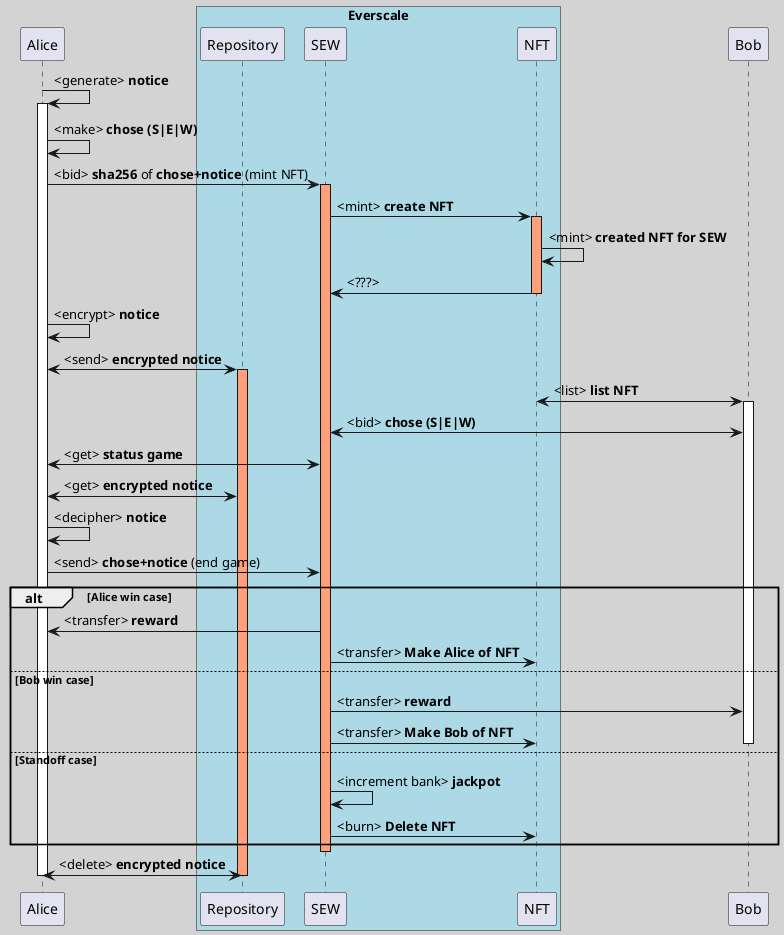 @startuml
skinparam shadowing false
skinparam backgroundColor #LightGrey
skinparam handwritten false

participant Alice

box "Everscale" #LightBlue
participant Repository
participant SEW
participant NFT
end box

participant Bob

Alice -> Alice: <generate> **notice**
activate Alice
Alice -> Alice: <make> **chose (S|E|W)**
Alice -> SEW: <bid> **sha256** of **chose+notice** (mint NFT)
activate SEW #LightSalmon
SEW -> NFT: <mint> **create NFT**
activate NFT #LightSalmon
NFT -> NFT: <mint> **created NFT for SEW**
NFT -> SEW: <???>
deactivate NFT
Alice -> Alice: <encrypt> **notice**
Alice <-> Repository: <send> **encrypted notice**
activate Repository #LightSalmon
Bob <-> NFT: <list> **list NFT**
activate Bob
Bob <-> SEW: <bid> **chose (S|E|W)**
Alice <-> SEW: <get> **status game**

Alice <-> Repository: <get> **encrypted notice**
Alice -> Alice: <decipher> **notice**
Alice -> SEW: <send> **chose+notice** (end game)

alt Alice win case
    SEW -> Alice: <transfer> **reward**
    SEW -> NFT: <transfer> **Make Alice of NFT**
else Bob win case
    SEW -> Bob: <transfer> **reward**
    SEW -> NFT: <transfer> **Make Bob of NFT**
    deactivate Bob
else Standoff case
    SEW -> SEW: <increment bank> **jackpot**
    SEW -> NFT: <burn> **Delete NFT**
end

deactivate SEW
Alice <-> Repository: <delete> **encrypted notice**
deactivate Alice
deactivate Repository
@enduml
